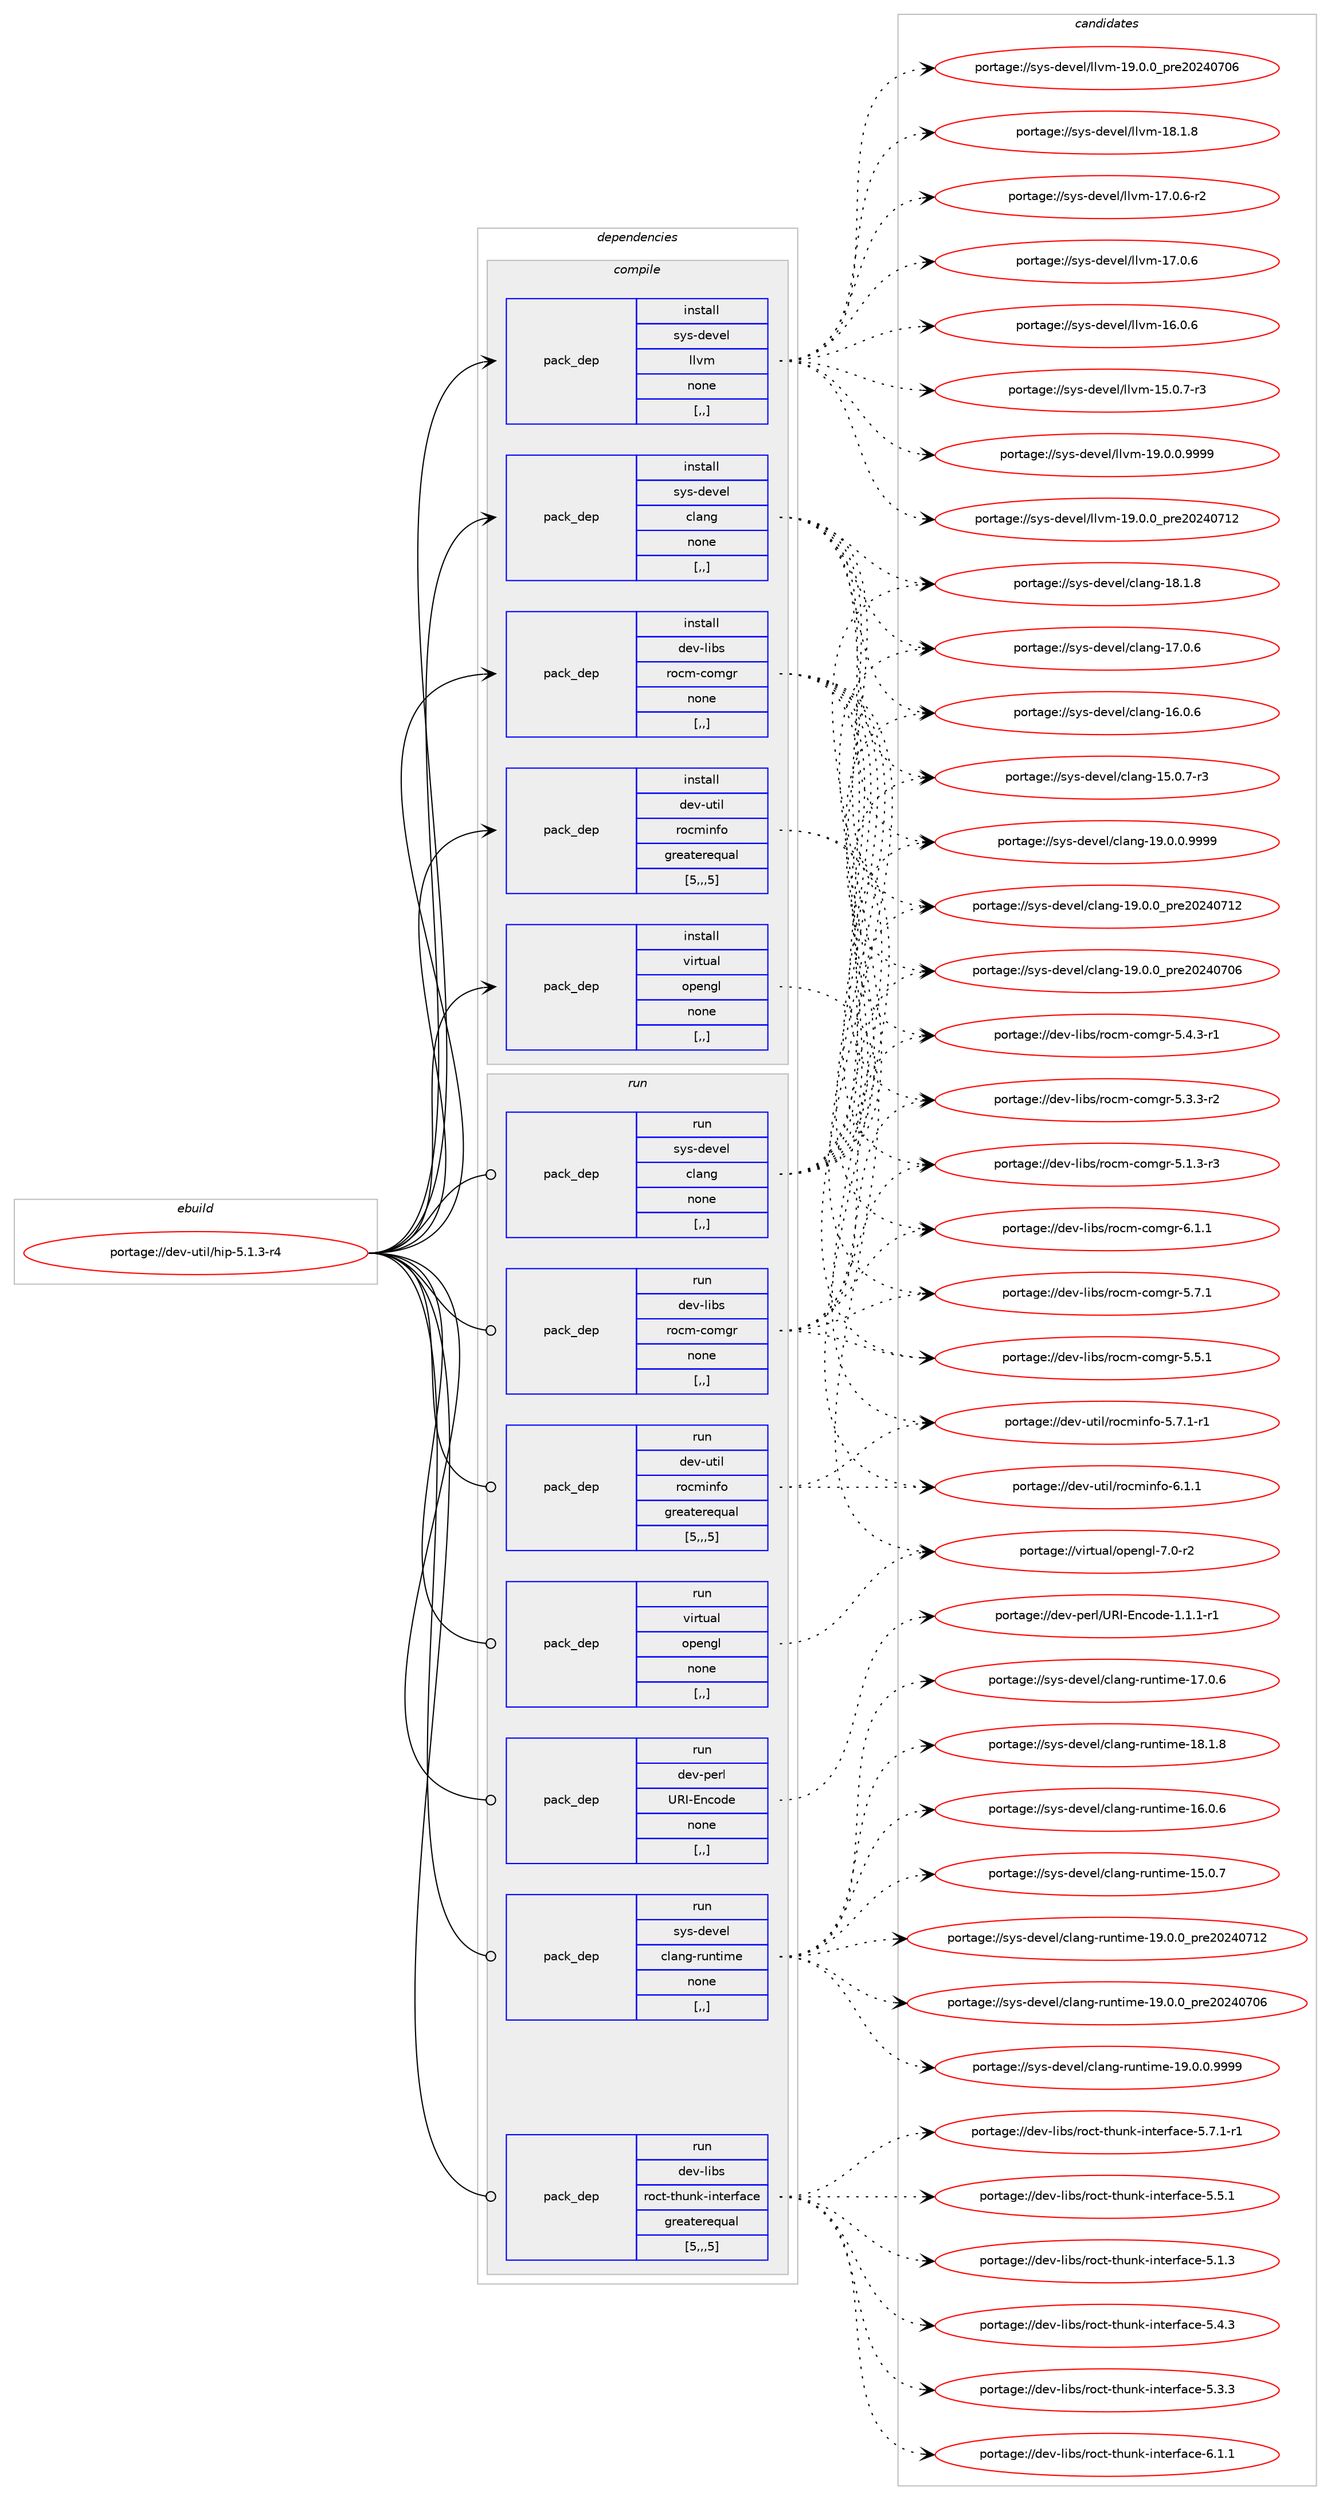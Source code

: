 digraph prolog {

# *************
# Graph options
# *************

newrank=true;
concentrate=true;
compound=true;
graph [rankdir=LR,fontname=Helvetica,fontsize=10,ranksep=1.5];#, ranksep=2.5, nodesep=0.2];
edge  [arrowhead=vee];
node  [fontname=Helvetica,fontsize=10];

# **********
# The ebuild
# **********

subgraph cluster_leftcol {
color=gray;
rank=same;
label=<<i>ebuild</i>>;
id [label="portage://dev-util/hip-5.1.3-r4", color=red, width=4, href="../dev-util/hip-5.1.3-r4.svg"];
}

# ****************
# The dependencies
# ****************

subgraph cluster_midcol {
color=gray;
label=<<i>dependencies</i>>;
subgraph cluster_compile {
fillcolor="#eeeeee";
style=filled;
label=<<i>compile</i>>;
subgraph pack152718 {
dependency214545 [label=<<TABLE BORDER="0" CELLBORDER="1" CELLSPACING="0" CELLPADDING="4" WIDTH="220"><TR><TD ROWSPAN="6" CELLPADDING="30">pack_dep</TD></TR><TR><TD WIDTH="110">install</TD></TR><TR><TD>dev-libs</TD></TR><TR><TD>rocm-comgr</TD></TR><TR><TD>none</TD></TR><TR><TD>[,,]</TD></TR></TABLE>>, shape=none, color=blue];
}
id:e -> dependency214545:w [weight=20,style="solid",arrowhead="vee"];
subgraph pack152719 {
dependency214546 [label=<<TABLE BORDER="0" CELLBORDER="1" CELLSPACING="0" CELLPADDING="4" WIDTH="220"><TR><TD ROWSPAN="6" CELLPADDING="30">pack_dep</TD></TR><TR><TD WIDTH="110">install</TD></TR><TR><TD>dev-util</TD></TR><TR><TD>rocminfo</TD></TR><TR><TD>greaterequal</TD></TR><TR><TD>[5,,,5]</TD></TR></TABLE>>, shape=none, color=blue];
}
id:e -> dependency214546:w [weight=20,style="solid",arrowhead="vee"];
subgraph pack152720 {
dependency214547 [label=<<TABLE BORDER="0" CELLBORDER="1" CELLSPACING="0" CELLPADDING="4" WIDTH="220"><TR><TD ROWSPAN="6" CELLPADDING="30">pack_dep</TD></TR><TR><TD WIDTH="110">install</TD></TR><TR><TD>sys-devel</TD></TR><TR><TD>clang</TD></TR><TR><TD>none</TD></TR><TR><TD>[,,]</TD></TR></TABLE>>, shape=none, color=blue];
}
id:e -> dependency214547:w [weight=20,style="solid",arrowhead="vee"];
subgraph pack152721 {
dependency214548 [label=<<TABLE BORDER="0" CELLBORDER="1" CELLSPACING="0" CELLPADDING="4" WIDTH="220"><TR><TD ROWSPAN="6" CELLPADDING="30">pack_dep</TD></TR><TR><TD WIDTH="110">install</TD></TR><TR><TD>virtual</TD></TR><TR><TD>opengl</TD></TR><TR><TD>none</TD></TR><TR><TD>[,,]</TD></TR></TABLE>>, shape=none, color=blue];
}
id:e -> dependency214548:w [weight=20,style="solid",arrowhead="vee"];
subgraph pack152722 {
dependency214549 [label=<<TABLE BORDER="0" CELLBORDER="1" CELLSPACING="0" CELLPADDING="4" WIDTH="220"><TR><TD ROWSPAN="6" CELLPADDING="30">pack_dep</TD></TR><TR><TD WIDTH="110">install</TD></TR><TR><TD>sys-devel</TD></TR><TR><TD>llvm</TD></TR><TR><TD>none</TD></TR><TR><TD>[,,]</TD></TR></TABLE>>, shape=none, color=blue];
}
id:e -> dependency214549:w [weight=20,style="solid",arrowhead="vee"];
}
subgraph cluster_compileandrun {
fillcolor="#eeeeee";
style=filled;
label=<<i>compile and run</i>>;
}
subgraph cluster_run {
fillcolor="#eeeeee";
style=filled;
label=<<i>run</i>>;
subgraph pack152723 {
dependency214550 [label=<<TABLE BORDER="0" CELLBORDER="1" CELLSPACING="0" CELLPADDING="4" WIDTH="220"><TR><TD ROWSPAN="6" CELLPADDING="30">pack_dep</TD></TR><TR><TD WIDTH="110">run</TD></TR><TR><TD>dev-libs</TD></TR><TR><TD>rocm-comgr</TD></TR><TR><TD>none</TD></TR><TR><TD>[,,]</TD></TR></TABLE>>, shape=none, color=blue];
}
id:e -> dependency214550:w [weight=20,style="solid",arrowhead="odot"];
subgraph pack152724 {
dependency214551 [label=<<TABLE BORDER="0" CELLBORDER="1" CELLSPACING="0" CELLPADDING="4" WIDTH="220"><TR><TD ROWSPAN="6" CELLPADDING="30">pack_dep</TD></TR><TR><TD WIDTH="110">run</TD></TR><TR><TD>dev-libs</TD></TR><TR><TD>roct-thunk-interface</TD></TR><TR><TD>greaterequal</TD></TR><TR><TD>[5,,,5]</TD></TR></TABLE>>, shape=none, color=blue];
}
id:e -> dependency214551:w [weight=20,style="solid",arrowhead="odot"];
subgraph pack152725 {
dependency214552 [label=<<TABLE BORDER="0" CELLBORDER="1" CELLSPACING="0" CELLPADDING="4" WIDTH="220"><TR><TD ROWSPAN="6" CELLPADDING="30">pack_dep</TD></TR><TR><TD WIDTH="110">run</TD></TR><TR><TD>dev-perl</TD></TR><TR><TD>URI-Encode</TD></TR><TR><TD>none</TD></TR><TR><TD>[,,]</TD></TR></TABLE>>, shape=none, color=blue];
}
id:e -> dependency214552:w [weight=20,style="solid",arrowhead="odot"];
subgraph pack152726 {
dependency214553 [label=<<TABLE BORDER="0" CELLBORDER="1" CELLSPACING="0" CELLPADDING="4" WIDTH="220"><TR><TD ROWSPAN="6" CELLPADDING="30">pack_dep</TD></TR><TR><TD WIDTH="110">run</TD></TR><TR><TD>dev-util</TD></TR><TR><TD>rocminfo</TD></TR><TR><TD>greaterequal</TD></TR><TR><TD>[5,,,5]</TD></TR></TABLE>>, shape=none, color=blue];
}
id:e -> dependency214553:w [weight=20,style="solid",arrowhead="odot"];
subgraph pack152727 {
dependency214554 [label=<<TABLE BORDER="0" CELLBORDER="1" CELLSPACING="0" CELLPADDING="4" WIDTH="220"><TR><TD ROWSPAN="6" CELLPADDING="30">pack_dep</TD></TR><TR><TD WIDTH="110">run</TD></TR><TR><TD>sys-devel</TD></TR><TR><TD>clang</TD></TR><TR><TD>none</TD></TR><TR><TD>[,,]</TD></TR></TABLE>>, shape=none, color=blue];
}
id:e -> dependency214554:w [weight=20,style="solid",arrowhead="odot"];
subgraph pack152728 {
dependency214555 [label=<<TABLE BORDER="0" CELLBORDER="1" CELLSPACING="0" CELLPADDING="4" WIDTH="220"><TR><TD ROWSPAN="6" CELLPADDING="30">pack_dep</TD></TR><TR><TD WIDTH="110">run</TD></TR><TR><TD>sys-devel</TD></TR><TR><TD>clang-runtime</TD></TR><TR><TD>none</TD></TR><TR><TD>[,,]</TD></TR></TABLE>>, shape=none, color=blue];
}
id:e -> dependency214555:w [weight=20,style="solid",arrowhead="odot"];
subgraph pack152729 {
dependency214556 [label=<<TABLE BORDER="0" CELLBORDER="1" CELLSPACING="0" CELLPADDING="4" WIDTH="220"><TR><TD ROWSPAN="6" CELLPADDING="30">pack_dep</TD></TR><TR><TD WIDTH="110">run</TD></TR><TR><TD>virtual</TD></TR><TR><TD>opengl</TD></TR><TR><TD>none</TD></TR><TR><TD>[,,]</TD></TR></TABLE>>, shape=none, color=blue];
}
id:e -> dependency214556:w [weight=20,style="solid",arrowhead="odot"];
}
}

# **************
# The candidates
# **************

subgraph cluster_choices {
rank=same;
color=gray;
label=<<i>candidates</i>>;

subgraph choice152718 {
color=black;
nodesep=1;
choice100101118451081059811547114111991094599111109103114455446494649 [label="portage://dev-libs/rocm-comgr-6.1.1", color=red, width=4,href="../dev-libs/rocm-comgr-6.1.1.svg"];
choice100101118451081059811547114111991094599111109103114455346554649 [label="portage://dev-libs/rocm-comgr-5.7.1", color=red, width=4,href="../dev-libs/rocm-comgr-5.7.1.svg"];
choice100101118451081059811547114111991094599111109103114455346534649 [label="portage://dev-libs/rocm-comgr-5.5.1", color=red, width=4,href="../dev-libs/rocm-comgr-5.5.1.svg"];
choice1001011184510810598115471141119910945991111091031144553465246514511449 [label="portage://dev-libs/rocm-comgr-5.4.3-r1", color=red, width=4,href="../dev-libs/rocm-comgr-5.4.3-r1.svg"];
choice1001011184510810598115471141119910945991111091031144553465146514511450 [label="portage://dev-libs/rocm-comgr-5.3.3-r2", color=red, width=4,href="../dev-libs/rocm-comgr-5.3.3-r2.svg"];
choice1001011184510810598115471141119910945991111091031144553464946514511451 [label="portage://dev-libs/rocm-comgr-5.1.3-r3", color=red, width=4,href="../dev-libs/rocm-comgr-5.1.3-r3.svg"];
dependency214545:e -> choice100101118451081059811547114111991094599111109103114455446494649:w [style=dotted,weight="100"];
dependency214545:e -> choice100101118451081059811547114111991094599111109103114455346554649:w [style=dotted,weight="100"];
dependency214545:e -> choice100101118451081059811547114111991094599111109103114455346534649:w [style=dotted,weight="100"];
dependency214545:e -> choice1001011184510810598115471141119910945991111091031144553465246514511449:w [style=dotted,weight="100"];
dependency214545:e -> choice1001011184510810598115471141119910945991111091031144553465146514511450:w [style=dotted,weight="100"];
dependency214545:e -> choice1001011184510810598115471141119910945991111091031144553464946514511451:w [style=dotted,weight="100"];
}
subgraph choice152719 {
color=black;
nodesep=1;
choice100101118451171161051084711411199109105110102111455446494649 [label="portage://dev-util/rocminfo-6.1.1", color=red, width=4,href="../dev-util/rocminfo-6.1.1.svg"];
choice1001011184511711610510847114111991091051101021114553465546494511449 [label="portage://dev-util/rocminfo-5.7.1-r1", color=red, width=4,href="../dev-util/rocminfo-5.7.1-r1.svg"];
dependency214546:e -> choice100101118451171161051084711411199109105110102111455446494649:w [style=dotted,weight="100"];
dependency214546:e -> choice1001011184511711610510847114111991091051101021114553465546494511449:w [style=dotted,weight="100"];
}
subgraph choice152720 {
color=black;
nodesep=1;
choice11512111545100101118101108479910897110103454957464846484657575757 [label="portage://sys-devel/clang-19.0.0.9999", color=red, width=4,href="../sys-devel/clang-19.0.0.9999.svg"];
choice1151211154510010111810110847991089711010345495746484648951121141015048505248554950 [label="portage://sys-devel/clang-19.0.0_pre20240712", color=red, width=4,href="../sys-devel/clang-19.0.0_pre20240712.svg"];
choice1151211154510010111810110847991089711010345495746484648951121141015048505248554854 [label="portage://sys-devel/clang-19.0.0_pre20240706", color=red, width=4,href="../sys-devel/clang-19.0.0_pre20240706.svg"];
choice1151211154510010111810110847991089711010345495646494656 [label="portage://sys-devel/clang-18.1.8", color=red, width=4,href="../sys-devel/clang-18.1.8.svg"];
choice1151211154510010111810110847991089711010345495546484654 [label="portage://sys-devel/clang-17.0.6", color=red, width=4,href="../sys-devel/clang-17.0.6.svg"];
choice1151211154510010111810110847991089711010345495446484654 [label="portage://sys-devel/clang-16.0.6", color=red, width=4,href="../sys-devel/clang-16.0.6.svg"];
choice11512111545100101118101108479910897110103454953464846554511451 [label="portage://sys-devel/clang-15.0.7-r3", color=red, width=4,href="../sys-devel/clang-15.0.7-r3.svg"];
dependency214547:e -> choice11512111545100101118101108479910897110103454957464846484657575757:w [style=dotted,weight="100"];
dependency214547:e -> choice1151211154510010111810110847991089711010345495746484648951121141015048505248554950:w [style=dotted,weight="100"];
dependency214547:e -> choice1151211154510010111810110847991089711010345495746484648951121141015048505248554854:w [style=dotted,weight="100"];
dependency214547:e -> choice1151211154510010111810110847991089711010345495646494656:w [style=dotted,weight="100"];
dependency214547:e -> choice1151211154510010111810110847991089711010345495546484654:w [style=dotted,weight="100"];
dependency214547:e -> choice1151211154510010111810110847991089711010345495446484654:w [style=dotted,weight="100"];
dependency214547:e -> choice11512111545100101118101108479910897110103454953464846554511451:w [style=dotted,weight="100"];
}
subgraph choice152721 {
color=black;
nodesep=1;
choice1181051141161179710847111112101110103108455546484511450 [label="portage://virtual/opengl-7.0-r2", color=red, width=4,href="../virtual/opengl-7.0-r2.svg"];
dependency214548:e -> choice1181051141161179710847111112101110103108455546484511450:w [style=dotted,weight="100"];
}
subgraph choice152722 {
color=black;
nodesep=1;
choice1151211154510010111810110847108108118109454957464846484657575757 [label="portage://sys-devel/llvm-19.0.0.9999", color=red, width=4,href="../sys-devel/llvm-19.0.0.9999.svg"];
choice115121115451001011181011084710810811810945495746484648951121141015048505248554950 [label="portage://sys-devel/llvm-19.0.0_pre20240712", color=red, width=4,href="../sys-devel/llvm-19.0.0_pre20240712.svg"];
choice115121115451001011181011084710810811810945495746484648951121141015048505248554854 [label="portage://sys-devel/llvm-19.0.0_pre20240706", color=red, width=4,href="../sys-devel/llvm-19.0.0_pre20240706.svg"];
choice115121115451001011181011084710810811810945495646494656 [label="portage://sys-devel/llvm-18.1.8", color=red, width=4,href="../sys-devel/llvm-18.1.8.svg"];
choice1151211154510010111810110847108108118109454955464846544511450 [label="portage://sys-devel/llvm-17.0.6-r2", color=red, width=4,href="../sys-devel/llvm-17.0.6-r2.svg"];
choice115121115451001011181011084710810811810945495546484654 [label="portage://sys-devel/llvm-17.0.6", color=red, width=4,href="../sys-devel/llvm-17.0.6.svg"];
choice115121115451001011181011084710810811810945495446484654 [label="portage://sys-devel/llvm-16.0.6", color=red, width=4,href="../sys-devel/llvm-16.0.6.svg"];
choice1151211154510010111810110847108108118109454953464846554511451 [label="portage://sys-devel/llvm-15.0.7-r3", color=red, width=4,href="../sys-devel/llvm-15.0.7-r3.svg"];
dependency214549:e -> choice1151211154510010111810110847108108118109454957464846484657575757:w [style=dotted,weight="100"];
dependency214549:e -> choice115121115451001011181011084710810811810945495746484648951121141015048505248554950:w [style=dotted,weight="100"];
dependency214549:e -> choice115121115451001011181011084710810811810945495746484648951121141015048505248554854:w [style=dotted,weight="100"];
dependency214549:e -> choice115121115451001011181011084710810811810945495646494656:w [style=dotted,weight="100"];
dependency214549:e -> choice1151211154510010111810110847108108118109454955464846544511450:w [style=dotted,weight="100"];
dependency214549:e -> choice115121115451001011181011084710810811810945495546484654:w [style=dotted,weight="100"];
dependency214549:e -> choice115121115451001011181011084710810811810945495446484654:w [style=dotted,weight="100"];
dependency214549:e -> choice1151211154510010111810110847108108118109454953464846554511451:w [style=dotted,weight="100"];
}
subgraph choice152723 {
color=black;
nodesep=1;
choice100101118451081059811547114111991094599111109103114455446494649 [label="portage://dev-libs/rocm-comgr-6.1.1", color=red, width=4,href="../dev-libs/rocm-comgr-6.1.1.svg"];
choice100101118451081059811547114111991094599111109103114455346554649 [label="portage://dev-libs/rocm-comgr-5.7.1", color=red, width=4,href="../dev-libs/rocm-comgr-5.7.1.svg"];
choice100101118451081059811547114111991094599111109103114455346534649 [label="portage://dev-libs/rocm-comgr-5.5.1", color=red, width=4,href="../dev-libs/rocm-comgr-5.5.1.svg"];
choice1001011184510810598115471141119910945991111091031144553465246514511449 [label="portage://dev-libs/rocm-comgr-5.4.3-r1", color=red, width=4,href="../dev-libs/rocm-comgr-5.4.3-r1.svg"];
choice1001011184510810598115471141119910945991111091031144553465146514511450 [label="portage://dev-libs/rocm-comgr-5.3.3-r2", color=red, width=4,href="../dev-libs/rocm-comgr-5.3.3-r2.svg"];
choice1001011184510810598115471141119910945991111091031144553464946514511451 [label="portage://dev-libs/rocm-comgr-5.1.3-r3", color=red, width=4,href="../dev-libs/rocm-comgr-5.1.3-r3.svg"];
dependency214550:e -> choice100101118451081059811547114111991094599111109103114455446494649:w [style=dotted,weight="100"];
dependency214550:e -> choice100101118451081059811547114111991094599111109103114455346554649:w [style=dotted,weight="100"];
dependency214550:e -> choice100101118451081059811547114111991094599111109103114455346534649:w [style=dotted,weight="100"];
dependency214550:e -> choice1001011184510810598115471141119910945991111091031144553465246514511449:w [style=dotted,weight="100"];
dependency214550:e -> choice1001011184510810598115471141119910945991111091031144553465146514511450:w [style=dotted,weight="100"];
dependency214550:e -> choice1001011184510810598115471141119910945991111091031144553464946514511451:w [style=dotted,weight="100"];
}
subgraph choice152724 {
color=black;
nodesep=1;
choice1001011184510810598115471141119911645116104117110107451051101161011141029799101455446494649 [label="portage://dev-libs/roct-thunk-interface-6.1.1", color=red, width=4,href="../dev-libs/roct-thunk-interface-6.1.1.svg"];
choice10010111845108105981154711411199116451161041171101074510511011610111410297991014553465546494511449 [label="portage://dev-libs/roct-thunk-interface-5.7.1-r1", color=red, width=4,href="../dev-libs/roct-thunk-interface-5.7.1-r1.svg"];
choice1001011184510810598115471141119911645116104117110107451051101161011141029799101455346534649 [label="portage://dev-libs/roct-thunk-interface-5.5.1", color=red, width=4,href="../dev-libs/roct-thunk-interface-5.5.1.svg"];
choice1001011184510810598115471141119911645116104117110107451051101161011141029799101455346524651 [label="portage://dev-libs/roct-thunk-interface-5.4.3", color=red, width=4,href="../dev-libs/roct-thunk-interface-5.4.3.svg"];
choice1001011184510810598115471141119911645116104117110107451051101161011141029799101455346514651 [label="portage://dev-libs/roct-thunk-interface-5.3.3", color=red, width=4,href="../dev-libs/roct-thunk-interface-5.3.3.svg"];
choice1001011184510810598115471141119911645116104117110107451051101161011141029799101455346494651 [label="portage://dev-libs/roct-thunk-interface-5.1.3", color=red, width=4,href="../dev-libs/roct-thunk-interface-5.1.3.svg"];
dependency214551:e -> choice1001011184510810598115471141119911645116104117110107451051101161011141029799101455446494649:w [style=dotted,weight="100"];
dependency214551:e -> choice10010111845108105981154711411199116451161041171101074510511011610111410297991014553465546494511449:w [style=dotted,weight="100"];
dependency214551:e -> choice1001011184510810598115471141119911645116104117110107451051101161011141029799101455346534649:w [style=dotted,weight="100"];
dependency214551:e -> choice1001011184510810598115471141119911645116104117110107451051101161011141029799101455346524651:w [style=dotted,weight="100"];
dependency214551:e -> choice1001011184510810598115471141119911645116104117110107451051101161011141029799101455346514651:w [style=dotted,weight="100"];
dependency214551:e -> choice1001011184510810598115471141119911645116104117110107451051101161011141029799101455346494651:w [style=dotted,weight="100"];
}
subgraph choice152725 {
color=black;
nodesep=1;
choice10010111845112101114108478582734569110991111001014549464946494511449 [label="portage://dev-perl/URI-Encode-1.1.1-r1", color=red, width=4,href="../dev-perl/URI-Encode-1.1.1-r1.svg"];
dependency214552:e -> choice10010111845112101114108478582734569110991111001014549464946494511449:w [style=dotted,weight="100"];
}
subgraph choice152726 {
color=black;
nodesep=1;
choice100101118451171161051084711411199109105110102111455446494649 [label="portage://dev-util/rocminfo-6.1.1", color=red, width=4,href="../dev-util/rocminfo-6.1.1.svg"];
choice1001011184511711610510847114111991091051101021114553465546494511449 [label="portage://dev-util/rocminfo-5.7.1-r1", color=red, width=4,href="../dev-util/rocminfo-5.7.1-r1.svg"];
dependency214553:e -> choice100101118451171161051084711411199109105110102111455446494649:w [style=dotted,weight="100"];
dependency214553:e -> choice1001011184511711610510847114111991091051101021114553465546494511449:w [style=dotted,weight="100"];
}
subgraph choice152727 {
color=black;
nodesep=1;
choice11512111545100101118101108479910897110103454957464846484657575757 [label="portage://sys-devel/clang-19.0.0.9999", color=red, width=4,href="../sys-devel/clang-19.0.0.9999.svg"];
choice1151211154510010111810110847991089711010345495746484648951121141015048505248554950 [label="portage://sys-devel/clang-19.0.0_pre20240712", color=red, width=4,href="../sys-devel/clang-19.0.0_pre20240712.svg"];
choice1151211154510010111810110847991089711010345495746484648951121141015048505248554854 [label="portage://sys-devel/clang-19.0.0_pre20240706", color=red, width=4,href="../sys-devel/clang-19.0.0_pre20240706.svg"];
choice1151211154510010111810110847991089711010345495646494656 [label="portage://sys-devel/clang-18.1.8", color=red, width=4,href="../sys-devel/clang-18.1.8.svg"];
choice1151211154510010111810110847991089711010345495546484654 [label="portage://sys-devel/clang-17.0.6", color=red, width=4,href="../sys-devel/clang-17.0.6.svg"];
choice1151211154510010111810110847991089711010345495446484654 [label="portage://sys-devel/clang-16.0.6", color=red, width=4,href="../sys-devel/clang-16.0.6.svg"];
choice11512111545100101118101108479910897110103454953464846554511451 [label="portage://sys-devel/clang-15.0.7-r3", color=red, width=4,href="../sys-devel/clang-15.0.7-r3.svg"];
dependency214554:e -> choice11512111545100101118101108479910897110103454957464846484657575757:w [style=dotted,weight="100"];
dependency214554:e -> choice1151211154510010111810110847991089711010345495746484648951121141015048505248554950:w [style=dotted,weight="100"];
dependency214554:e -> choice1151211154510010111810110847991089711010345495746484648951121141015048505248554854:w [style=dotted,weight="100"];
dependency214554:e -> choice1151211154510010111810110847991089711010345495646494656:w [style=dotted,weight="100"];
dependency214554:e -> choice1151211154510010111810110847991089711010345495546484654:w [style=dotted,weight="100"];
dependency214554:e -> choice1151211154510010111810110847991089711010345495446484654:w [style=dotted,weight="100"];
dependency214554:e -> choice11512111545100101118101108479910897110103454953464846554511451:w [style=dotted,weight="100"];
}
subgraph choice152728 {
color=black;
nodesep=1;
choice1151211154510010111810110847991089711010345114117110116105109101454957464846484657575757 [label="portage://sys-devel/clang-runtime-19.0.0.9999", color=red, width=4,href="../sys-devel/clang-runtime-19.0.0.9999.svg"];
choice115121115451001011181011084799108971101034511411711011610510910145495746484648951121141015048505248554950 [label="portage://sys-devel/clang-runtime-19.0.0_pre20240712", color=red, width=4,href="../sys-devel/clang-runtime-19.0.0_pre20240712.svg"];
choice115121115451001011181011084799108971101034511411711011610510910145495746484648951121141015048505248554854 [label="portage://sys-devel/clang-runtime-19.0.0_pre20240706", color=red, width=4,href="../sys-devel/clang-runtime-19.0.0_pre20240706.svg"];
choice115121115451001011181011084799108971101034511411711011610510910145495646494656 [label="portage://sys-devel/clang-runtime-18.1.8", color=red, width=4,href="../sys-devel/clang-runtime-18.1.8.svg"];
choice115121115451001011181011084799108971101034511411711011610510910145495546484654 [label="portage://sys-devel/clang-runtime-17.0.6", color=red, width=4,href="../sys-devel/clang-runtime-17.0.6.svg"];
choice115121115451001011181011084799108971101034511411711011610510910145495446484654 [label="portage://sys-devel/clang-runtime-16.0.6", color=red, width=4,href="../sys-devel/clang-runtime-16.0.6.svg"];
choice115121115451001011181011084799108971101034511411711011610510910145495346484655 [label="portage://sys-devel/clang-runtime-15.0.7", color=red, width=4,href="../sys-devel/clang-runtime-15.0.7.svg"];
dependency214555:e -> choice1151211154510010111810110847991089711010345114117110116105109101454957464846484657575757:w [style=dotted,weight="100"];
dependency214555:e -> choice115121115451001011181011084799108971101034511411711011610510910145495746484648951121141015048505248554950:w [style=dotted,weight="100"];
dependency214555:e -> choice115121115451001011181011084799108971101034511411711011610510910145495746484648951121141015048505248554854:w [style=dotted,weight="100"];
dependency214555:e -> choice115121115451001011181011084799108971101034511411711011610510910145495646494656:w [style=dotted,weight="100"];
dependency214555:e -> choice115121115451001011181011084799108971101034511411711011610510910145495546484654:w [style=dotted,weight="100"];
dependency214555:e -> choice115121115451001011181011084799108971101034511411711011610510910145495446484654:w [style=dotted,weight="100"];
dependency214555:e -> choice115121115451001011181011084799108971101034511411711011610510910145495346484655:w [style=dotted,weight="100"];
}
subgraph choice152729 {
color=black;
nodesep=1;
choice1181051141161179710847111112101110103108455546484511450 [label="portage://virtual/opengl-7.0-r2", color=red, width=4,href="../virtual/opengl-7.0-r2.svg"];
dependency214556:e -> choice1181051141161179710847111112101110103108455546484511450:w [style=dotted,weight="100"];
}
}

}
